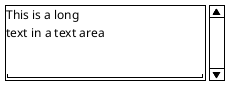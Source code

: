 @startsalt
{SI
    This is a long
    text in a text area
    .
    "                        "
}
@endsalt